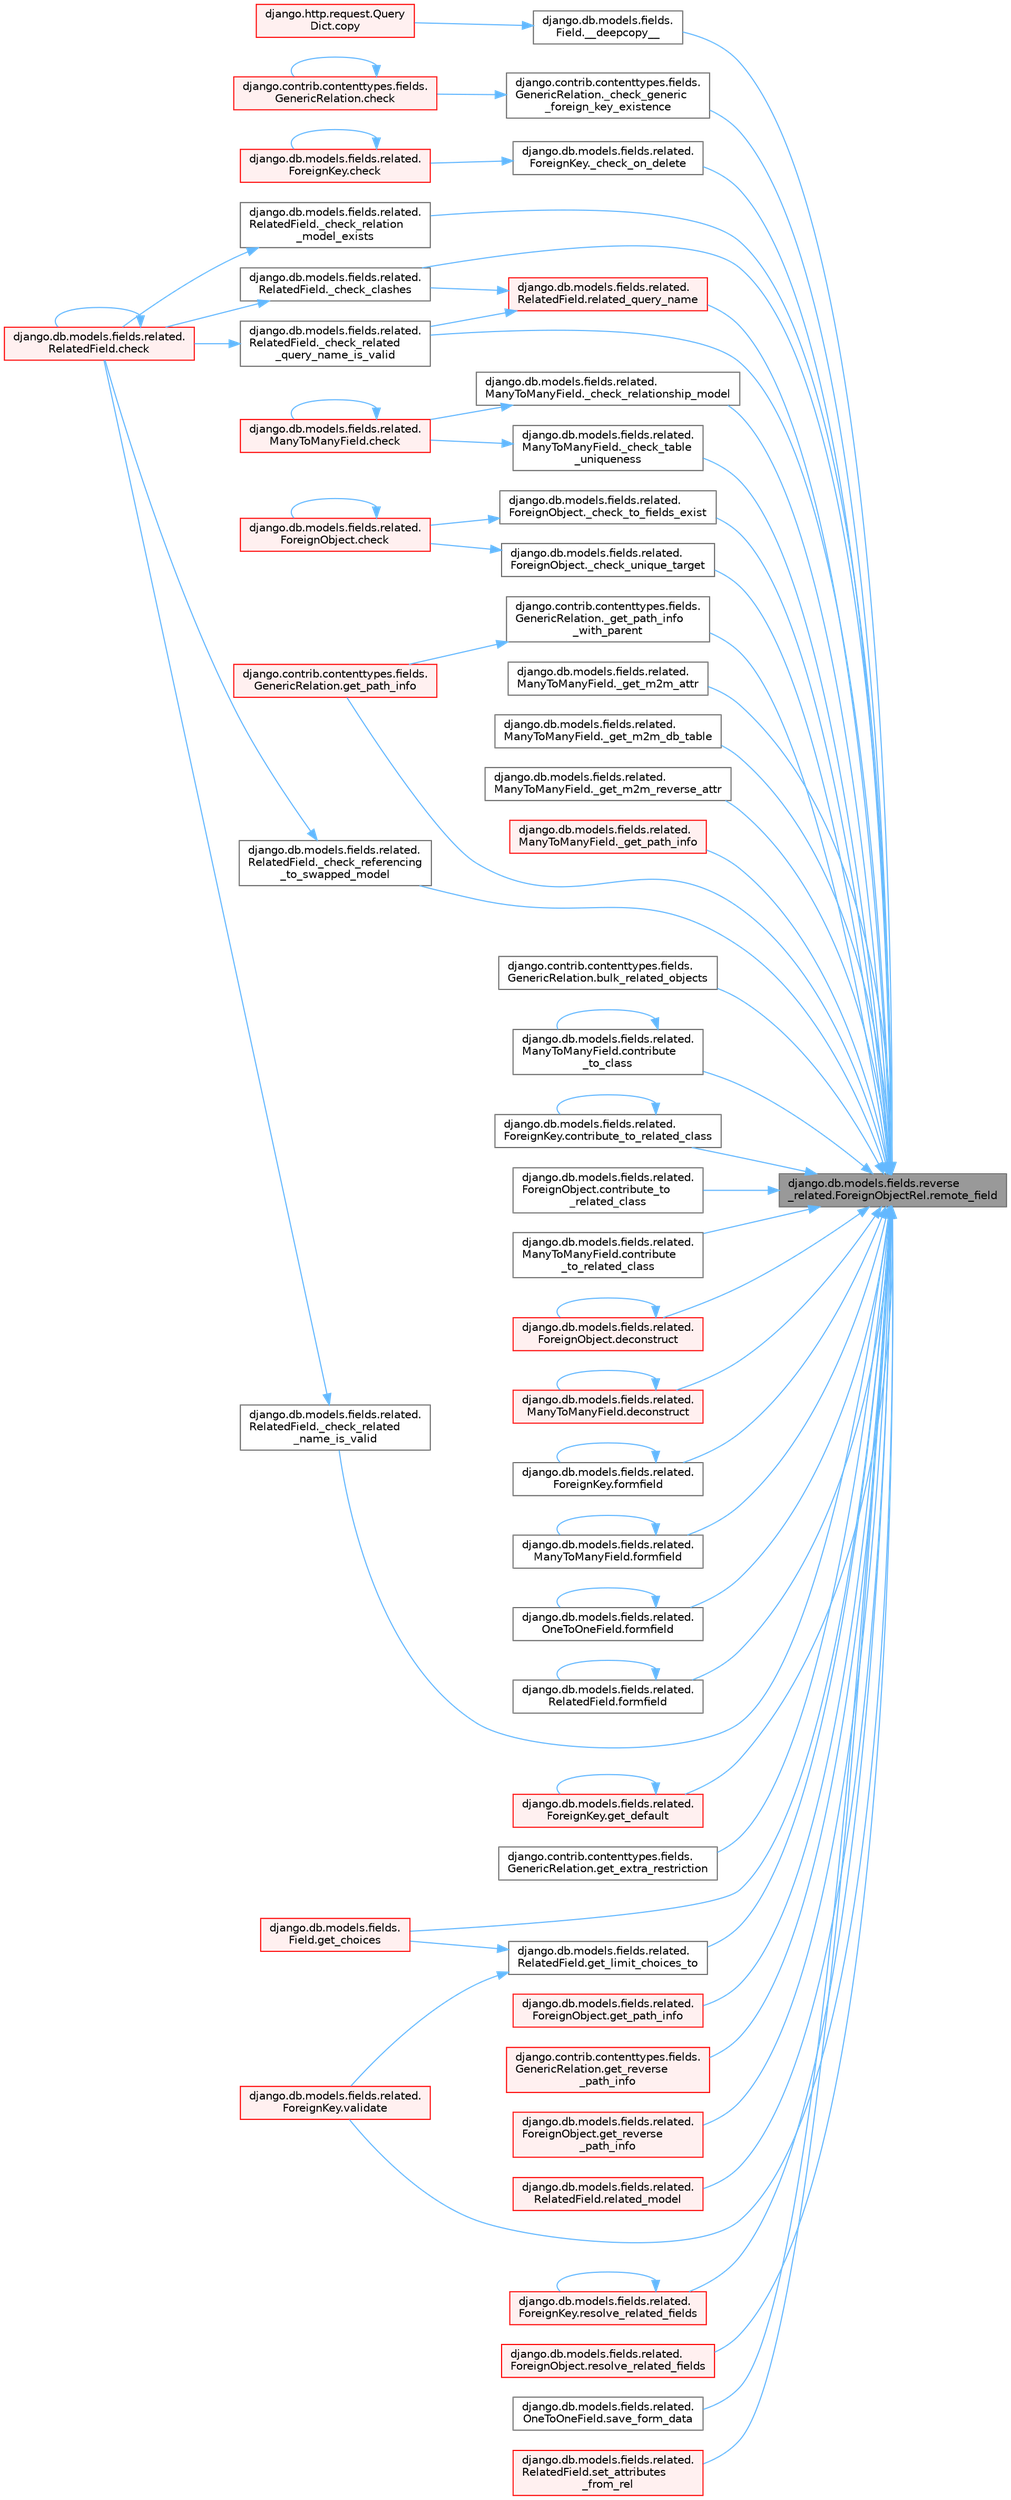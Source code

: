 digraph "django.db.models.fields.reverse_related.ForeignObjectRel.remote_field"
{
 // LATEX_PDF_SIZE
  bgcolor="transparent";
  edge [fontname=Helvetica,fontsize=10,labelfontname=Helvetica,labelfontsize=10];
  node [fontname=Helvetica,fontsize=10,shape=box,height=0.2,width=0.4];
  rankdir="RL";
  Node1 [id="Node000001",label="django.db.models.fields.reverse\l_related.ForeignObjectRel.remote_field",height=0.2,width=0.4,color="gray40", fillcolor="grey60", style="filled", fontcolor="black",tooltip=" "];
  Node1 -> Node2 [id="edge1_Node000001_Node000002",dir="back",color="steelblue1",style="solid",tooltip=" "];
  Node2 [id="Node000002",label="django.db.models.fields.\lField.__deepcopy__",height=0.2,width=0.4,color="grey40", fillcolor="white", style="filled",URL="$classdjango_1_1db_1_1models_1_1fields_1_1_field.html#a3444baf9460d569ac3125638abcc50bd",tooltip=" "];
  Node2 -> Node3 [id="edge2_Node000002_Node000003",dir="back",color="steelblue1",style="solid",tooltip=" "];
  Node3 [id="Node000003",label="django.http.request.Query\lDict.copy",height=0.2,width=0.4,color="red", fillcolor="#FFF0F0", style="filled",URL="$classdjango_1_1http_1_1request_1_1_query_dict.html#ada9e4956e62868c5587b9ffde7b358b5",tooltip=" "];
  Node1 -> Node1112 [id="edge3_Node000001_Node001112",dir="back",color="steelblue1",style="solid",tooltip=" "];
  Node1112 [id="Node001112",label="django.db.models.fields.related.\lRelatedField._check_clashes",height=0.2,width=0.4,color="grey40", fillcolor="white", style="filled",URL="$classdjango_1_1db_1_1models_1_1fields_1_1related_1_1_related_field.html#ac4abb06fa874e01ce7efabf0208c527e",tooltip=" "];
  Node1112 -> Node1113 [id="edge4_Node001112_Node001113",dir="back",color="steelblue1",style="solid",tooltip=" "];
  Node1113 [id="Node001113",label="django.db.models.fields.related.\lRelatedField.check",height=0.2,width=0.4,color="red", fillcolor="#FFF0F0", style="filled",URL="$classdjango_1_1db_1_1models_1_1fields_1_1related_1_1_related_field.html#a0a6b770cf843d11a02a7eb2ed80bc434",tooltip=" "];
  Node1113 -> Node1113 [id="edge5_Node001113_Node001113",dir="back",color="steelblue1",style="solid",tooltip=" "];
  Node1 -> Node3126 [id="edge6_Node000001_Node003126",dir="back",color="steelblue1",style="solid",tooltip=" "];
  Node3126 [id="Node003126",label="django.contrib.contenttypes.fields.\lGenericRelation._check_generic\l_foreign_key_existence",height=0.2,width=0.4,color="grey40", fillcolor="white", style="filled",URL="$classdjango_1_1contrib_1_1contenttypes_1_1fields_1_1_generic_relation.html#ae86e5b5a259639e2420658af6fae1417",tooltip=" "];
  Node3126 -> Node3127 [id="edge7_Node003126_Node003127",dir="back",color="steelblue1",style="solid",tooltip=" "];
  Node3127 [id="Node003127",label="django.contrib.contenttypes.fields.\lGenericRelation.check",height=0.2,width=0.4,color="red", fillcolor="#FFF0F0", style="filled",URL="$classdjango_1_1contrib_1_1contenttypes_1_1fields_1_1_generic_relation.html#a45d009ec3d4930825210c7ec1bc16cac",tooltip=" "];
  Node3127 -> Node3127 [id="edge8_Node003127_Node003127",dir="back",color="steelblue1",style="solid",tooltip=" "];
  Node1 -> Node3128 [id="edge9_Node000001_Node003128",dir="back",color="steelblue1",style="solid",tooltip=" "];
  Node3128 [id="Node003128",label="django.db.models.fields.related.\lForeignKey._check_on_delete",height=0.2,width=0.4,color="grey40", fillcolor="white", style="filled",URL="$classdjango_1_1db_1_1models_1_1fields_1_1related_1_1_foreign_key.html#a7fb840d07e7dc804973582060e979041",tooltip=" "];
  Node3128 -> Node3129 [id="edge10_Node003128_Node003129",dir="back",color="steelblue1",style="solid",tooltip=" "];
  Node3129 [id="Node003129",label="django.db.models.fields.related.\lForeignKey.check",height=0.2,width=0.4,color="red", fillcolor="#FFF0F0", style="filled",URL="$classdjango_1_1db_1_1models_1_1fields_1_1related_1_1_foreign_key.html#a4f1f9779dfed8a2ecc2ef8e7c763ac2e",tooltip=" "];
  Node3129 -> Node3129 [id="edge11_Node003129_Node003129",dir="back",color="steelblue1",style="solid",tooltip=" "];
  Node1 -> Node3130 [id="edge12_Node000001_Node003130",dir="back",color="steelblue1",style="solid",tooltip=" "];
  Node3130 [id="Node003130",label="django.db.models.fields.related.\lRelatedField._check_referencing\l_to_swapped_model",height=0.2,width=0.4,color="grey40", fillcolor="white", style="filled",URL="$classdjango_1_1db_1_1models_1_1fields_1_1related_1_1_related_field.html#abc8c8bb4c3be8121ecd448574b5dfd3e",tooltip=" "];
  Node3130 -> Node1113 [id="edge13_Node003130_Node001113",dir="back",color="steelblue1",style="solid",tooltip=" "];
  Node1 -> Node3131 [id="edge14_Node000001_Node003131",dir="back",color="steelblue1",style="solid",tooltip=" "];
  Node3131 [id="Node003131",label="django.db.models.fields.related.\lRelatedField._check_related\l_name_is_valid",height=0.2,width=0.4,color="grey40", fillcolor="white", style="filled",URL="$classdjango_1_1db_1_1models_1_1fields_1_1related_1_1_related_field.html#a05485d59bb3f587f840f7e67f31c89e7",tooltip=" "];
  Node3131 -> Node1113 [id="edge15_Node003131_Node001113",dir="back",color="steelblue1",style="solid",tooltip=" "];
  Node1 -> Node3132 [id="edge16_Node000001_Node003132",dir="back",color="steelblue1",style="solid",tooltip=" "];
  Node3132 [id="Node003132",label="django.db.models.fields.related.\lRelatedField._check_related\l_query_name_is_valid",height=0.2,width=0.4,color="grey40", fillcolor="white", style="filled",URL="$classdjango_1_1db_1_1models_1_1fields_1_1related_1_1_related_field.html#af83ee86288ab41e27d1f83987fbd63ed",tooltip=" "];
  Node3132 -> Node1113 [id="edge17_Node003132_Node001113",dir="back",color="steelblue1",style="solid",tooltip=" "];
  Node1 -> Node3133 [id="edge18_Node000001_Node003133",dir="back",color="steelblue1",style="solid",tooltip=" "];
  Node3133 [id="Node003133",label="django.db.models.fields.related.\lRelatedField._check_relation\l_model_exists",height=0.2,width=0.4,color="grey40", fillcolor="white", style="filled",URL="$classdjango_1_1db_1_1models_1_1fields_1_1related_1_1_related_field.html#ae2bbc5164c165a9314355966ec65df01",tooltip=" "];
  Node3133 -> Node1113 [id="edge19_Node003133_Node001113",dir="back",color="steelblue1",style="solid",tooltip=" "];
  Node1 -> Node3134 [id="edge20_Node000001_Node003134",dir="back",color="steelblue1",style="solid",tooltip=" "];
  Node3134 [id="Node003134",label="django.db.models.fields.related.\lManyToManyField._check_relationship_model",height=0.2,width=0.4,color="grey40", fillcolor="white", style="filled",URL="$classdjango_1_1db_1_1models_1_1fields_1_1related_1_1_many_to_many_field.html#a9963fd11f338d5e3cdb78937e25670cb",tooltip=" "];
  Node3134 -> Node3135 [id="edge21_Node003134_Node003135",dir="back",color="steelblue1",style="solid",tooltip=" "];
  Node3135 [id="Node003135",label="django.db.models.fields.related.\lManyToManyField.check",height=0.2,width=0.4,color="red", fillcolor="#FFF0F0", style="filled",URL="$classdjango_1_1db_1_1models_1_1fields_1_1related_1_1_many_to_many_field.html#a27fb55abc0248b438349aaff84762a70",tooltip=" "];
  Node3135 -> Node3135 [id="edge22_Node003135_Node003135",dir="back",color="steelblue1",style="solid",tooltip=" "];
  Node1 -> Node3136 [id="edge23_Node000001_Node003136",dir="back",color="steelblue1",style="solid",tooltip=" "];
  Node3136 [id="Node003136",label="django.db.models.fields.related.\lManyToManyField._check_table\l_uniqueness",height=0.2,width=0.4,color="grey40", fillcolor="white", style="filled",URL="$classdjango_1_1db_1_1models_1_1fields_1_1related_1_1_many_to_many_field.html#a21c45e9c69b5e9aa64c9186c4ad4e616",tooltip=" "];
  Node3136 -> Node3135 [id="edge24_Node003136_Node003135",dir="back",color="steelblue1",style="solid",tooltip=" "];
  Node1 -> Node3137 [id="edge25_Node000001_Node003137",dir="back",color="steelblue1",style="solid",tooltip=" "];
  Node3137 [id="Node003137",label="django.db.models.fields.related.\lForeignObject._check_to_fields_exist",height=0.2,width=0.4,color="grey40", fillcolor="white", style="filled",URL="$classdjango_1_1db_1_1models_1_1fields_1_1related_1_1_foreign_object.html#a92a69583043599c1ede8bfc7201d5d57",tooltip=" "];
  Node3137 -> Node3138 [id="edge26_Node003137_Node003138",dir="back",color="steelblue1",style="solid",tooltip=" "];
  Node3138 [id="Node003138",label="django.db.models.fields.related.\lForeignObject.check",height=0.2,width=0.4,color="red", fillcolor="#FFF0F0", style="filled",URL="$classdjango_1_1db_1_1models_1_1fields_1_1related_1_1_foreign_object.html#a3f86b34db6a0c837940fd06a738f8874",tooltip=" "];
  Node3138 -> Node3138 [id="edge27_Node003138_Node003138",dir="back",color="steelblue1",style="solid",tooltip=" "];
  Node1 -> Node3139 [id="edge28_Node000001_Node003139",dir="back",color="steelblue1",style="solid",tooltip=" "];
  Node3139 [id="Node003139",label="django.db.models.fields.related.\lForeignObject._check_unique_target",height=0.2,width=0.4,color="grey40", fillcolor="white", style="filled",URL="$classdjango_1_1db_1_1models_1_1fields_1_1related_1_1_foreign_object.html#a4ed492942d8b8e2da8d7e9e49f7726e2",tooltip=" "];
  Node3139 -> Node3138 [id="edge29_Node003139_Node003138",dir="back",color="steelblue1",style="solid",tooltip=" "];
  Node1 -> Node3140 [id="edge30_Node000001_Node003140",dir="back",color="steelblue1",style="solid",tooltip=" "];
  Node3140 [id="Node003140",label="django.db.models.fields.related.\lManyToManyField._get_m2m_attr",height=0.2,width=0.4,color="grey40", fillcolor="white", style="filled",URL="$classdjango_1_1db_1_1models_1_1fields_1_1related_1_1_many_to_many_field.html#a4de1f58923c9020a22c73ab0a1fa492c",tooltip=" "];
  Node1 -> Node1145 [id="edge31_Node000001_Node001145",dir="back",color="steelblue1",style="solid",tooltip=" "];
  Node1145 [id="Node001145",label="django.db.models.fields.related.\lManyToManyField._get_m2m_db_table",height=0.2,width=0.4,color="grey40", fillcolor="white", style="filled",URL="$classdjango_1_1db_1_1models_1_1fields_1_1related_1_1_many_to_many_field.html#a42f5a47afc05fcba3b8eaef3c3006a4f",tooltip=" "];
  Node1 -> Node3141 [id="edge32_Node000001_Node003141",dir="back",color="steelblue1",style="solid",tooltip=" "];
  Node3141 [id="Node003141",label="django.db.models.fields.related.\lManyToManyField._get_m2m_reverse_attr",height=0.2,width=0.4,color="grey40", fillcolor="white", style="filled",URL="$classdjango_1_1db_1_1models_1_1fields_1_1related_1_1_many_to_many_field.html#a8d29ca96ca2c3e44a2e81ce900a8e52d",tooltip=" "];
  Node1 -> Node3142 [id="edge33_Node000001_Node003142",dir="back",color="steelblue1",style="solid",tooltip=" "];
  Node3142 [id="Node003142",label="django.db.models.fields.related.\lManyToManyField._get_path_info",height=0.2,width=0.4,color="red", fillcolor="#FFF0F0", style="filled",URL="$classdjango_1_1db_1_1models_1_1fields_1_1related_1_1_many_to_many_field.html#a926f2fb55e7b6c0d0a8a6572a7a1fb8a",tooltip=" "];
  Node1 -> Node3147 [id="edge34_Node000001_Node003147",dir="back",color="steelblue1",style="solid",tooltip=" "];
  Node3147 [id="Node003147",label="django.contrib.contenttypes.fields.\lGenericRelation._get_path_info\l_with_parent",height=0.2,width=0.4,color="grey40", fillcolor="white", style="filled",URL="$classdjango_1_1contrib_1_1contenttypes_1_1fields_1_1_generic_relation.html#ae1507e95e4a4a7250861ac16b494d482",tooltip=" "];
  Node3147 -> Node3148 [id="edge35_Node003147_Node003148",dir="back",color="steelblue1",style="solid",tooltip=" "];
  Node3148 [id="Node003148",label="django.contrib.contenttypes.fields.\lGenericRelation.get_path_info",height=0.2,width=0.4,color="red", fillcolor="#FFF0F0", style="filled",URL="$classdjango_1_1contrib_1_1contenttypes_1_1fields_1_1_generic_relation.html#ab2745e89e1c5fe9293be0d4d0c081e9c",tooltip=" "];
  Node1 -> Node3149 [id="edge36_Node000001_Node003149",dir="back",color="steelblue1",style="solid",tooltip=" "];
  Node3149 [id="Node003149",label="django.contrib.contenttypes.fields.\lGenericRelation.bulk_related_objects",height=0.2,width=0.4,color="grey40", fillcolor="white", style="filled",URL="$classdjango_1_1contrib_1_1contenttypes_1_1fields_1_1_generic_relation.html#ace31484b789cbe0b07472551a42469bc",tooltip=" "];
  Node1 -> Node3150 [id="edge37_Node000001_Node003150",dir="back",color="steelblue1",style="solid",tooltip=" "];
  Node3150 [id="Node003150",label="django.db.models.fields.related.\lManyToManyField.contribute\l_to_class",height=0.2,width=0.4,color="grey40", fillcolor="white", style="filled",URL="$classdjango_1_1db_1_1models_1_1fields_1_1related_1_1_many_to_many_field.html#a37a20190260523ec4507cbed4858955e",tooltip=" "];
  Node3150 -> Node3150 [id="edge38_Node003150_Node003150",dir="back",color="steelblue1",style="solid",tooltip=" "];
  Node1 -> Node3151 [id="edge39_Node000001_Node003151",dir="back",color="steelblue1",style="solid",tooltip=" "];
  Node3151 [id="Node003151",label="django.db.models.fields.related.\lForeignKey.contribute_to_related_class",height=0.2,width=0.4,color="grey40", fillcolor="white", style="filled",URL="$classdjango_1_1db_1_1models_1_1fields_1_1related_1_1_foreign_key.html#a08ec9f0fb8fb51eab4702cd8d7686f21",tooltip=" "];
  Node3151 -> Node3151 [id="edge40_Node003151_Node003151",dir="back",color="steelblue1",style="solid",tooltip=" "];
  Node1 -> Node3152 [id="edge41_Node000001_Node003152",dir="back",color="steelblue1",style="solid",tooltip=" "];
  Node3152 [id="Node003152",label="django.db.models.fields.related.\lForeignObject.contribute_to\l_related_class",height=0.2,width=0.4,color="grey40", fillcolor="white", style="filled",URL="$classdjango_1_1db_1_1models_1_1fields_1_1related_1_1_foreign_object.html#afaad120b3975b6d55e1765a013a538d5",tooltip=" "];
  Node1 -> Node3153 [id="edge42_Node000001_Node003153",dir="back",color="steelblue1",style="solid",tooltip=" "];
  Node3153 [id="Node003153",label="django.db.models.fields.related.\lManyToManyField.contribute\l_to_related_class",height=0.2,width=0.4,color="grey40", fillcolor="white", style="filled",URL="$classdjango_1_1db_1_1models_1_1fields_1_1related_1_1_many_to_many_field.html#a16e37aba3ce56d1c5c62855a07c501a2",tooltip=" "];
  Node1 -> Node3154 [id="edge43_Node000001_Node003154",dir="back",color="steelblue1",style="solid",tooltip=" "];
  Node3154 [id="Node003154",label="django.db.models.fields.related.\lForeignObject.deconstruct",height=0.2,width=0.4,color="red", fillcolor="#FFF0F0", style="filled",URL="$classdjango_1_1db_1_1models_1_1fields_1_1related_1_1_foreign_object.html#aef032fdab3a63bf21efb229af805c155",tooltip=" "];
  Node3154 -> Node3154 [id="edge44_Node003154_Node003154",dir="back",color="steelblue1",style="solid",tooltip=" "];
  Node1 -> Node3155 [id="edge45_Node000001_Node003155",dir="back",color="steelblue1",style="solid",tooltip=" "];
  Node3155 [id="Node003155",label="django.db.models.fields.related.\lManyToManyField.deconstruct",height=0.2,width=0.4,color="red", fillcolor="#FFF0F0", style="filled",URL="$classdjango_1_1db_1_1models_1_1fields_1_1related_1_1_many_to_many_field.html#a21c8a771868d0cc57e46b4ca75233174",tooltip=" "];
  Node3155 -> Node3155 [id="edge46_Node003155_Node003155",dir="back",color="steelblue1",style="solid",tooltip=" "];
  Node1 -> Node1783 [id="edge47_Node000001_Node001783",dir="back",color="steelblue1",style="solid",tooltip=" "];
  Node1783 [id="Node001783",label="django.db.models.fields.related.\lForeignKey.formfield",height=0.2,width=0.4,color="grey40", fillcolor="white", style="filled",URL="$classdjango_1_1db_1_1models_1_1fields_1_1related_1_1_foreign_key.html#aee52b0cfc44bae4040c2317506ee5e9b",tooltip=" "];
  Node1783 -> Node1783 [id="edge48_Node001783_Node001783",dir="back",color="steelblue1",style="solid",tooltip=" "];
  Node1 -> Node3156 [id="edge49_Node000001_Node003156",dir="back",color="steelblue1",style="solid",tooltip=" "];
  Node3156 [id="Node003156",label="django.db.models.fields.related.\lManyToManyField.formfield",height=0.2,width=0.4,color="grey40", fillcolor="white", style="filled",URL="$classdjango_1_1db_1_1models_1_1fields_1_1related_1_1_many_to_many_field.html#ac9f22fa8456326ce16eee06d25f86fea",tooltip=" "];
  Node3156 -> Node3156 [id="edge50_Node003156_Node003156",dir="back",color="steelblue1",style="solid",tooltip=" "];
  Node1 -> Node3157 [id="edge51_Node000001_Node003157",dir="back",color="steelblue1",style="solid",tooltip=" "];
  Node3157 [id="Node003157",label="django.db.models.fields.related.\lOneToOneField.formfield",height=0.2,width=0.4,color="grey40", fillcolor="white", style="filled",URL="$classdjango_1_1db_1_1models_1_1fields_1_1related_1_1_one_to_one_field.html#a64e389b7d914aae2652fd1ae87dfbd59",tooltip=" "];
  Node3157 -> Node3157 [id="edge52_Node003157_Node003157",dir="back",color="steelblue1",style="solid",tooltip=" "];
  Node1 -> Node3158 [id="edge53_Node000001_Node003158",dir="back",color="steelblue1",style="solid",tooltip=" "];
  Node3158 [id="Node003158",label="django.db.models.fields.related.\lRelatedField.formfield",height=0.2,width=0.4,color="grey40", fillcolor="white", style="filled",URL="$classdjango_1_1db_1_1models_1_1fields_1_1related_1_1_related_field.html#acd9d97b8f76df65814704377e2d907e0",tooltip=" "];
  Node3158 -> Node3158 [id="edge54_Node003158_Node003158",dir="back",color="steelblue1",style="solid",tooltip=" "];
  Node1 -> Node1921 [id="edge55_Node000001_Node001921",dir="back",color="steelblue1",style="solid",tooltip=" "];
  Node1921 [id="Node001921",label="django.db.models.fields.\lField.get_choices",height=0.2,width=0.4,color="red", fillcolor="#FFF0F0", style="filled",URL="$classdjango_1_1db_1_1models_1_1fields_1_1_field.html#a069330afd09584ac99e33b858b9fddb7",tooltip=" "];
  Node1 -> Node2692 [id="edge56_Node000001_Node002692",dir="back",color="steelblue1",style="solid",tooltip=" "];
  Node2692 [id="Node002692",label="django.db.models.fields.related.\lForeignKey.get_default",height=0.2,width=0.4,color="red", fillcolor="#FFF0F0", style="filled",URL="$classdjango_1_1db_1_1models_1_1fields_1_1related_1_1_foreign_key.html#ae5acaba7c9c6c2b46a8ccae9d760d247",tooltip=" "];
  Node2692 -> Node2692 [id="edge57_Node002692_Node002692",dir="back",color="steelblue1",style="solid",tooltip=" "];
  Node1 -> Node3159 [id="edge58_Node000001_Node003159",dir="back",color="steelblue1",style="solid",tooltip=" "];
  Node3159 [id="Node003159",label="django.contrib.contenttypes.fields.\lGenericRelation.get_extra_restriction",height=0.2,width=0.4,color="grey40", fillcolor="white", style="filled",URL="$classdjango_1_1contrib_1_1contenttypes_1_1fields_1_1_generic_relation.html#a7740a6616f7e524ebb95975acaf5d3a6",tooltip=" "];
  Node1 -> Node3160 [id="edge59_Node000001_Node003160",dir="back",color="steelblue1",style="solid",tooltip=" "];
  Node3160 [id="Node003160",label="django.db.models.fields.related.\lRelatedField.get_limit_choices_to",height=0.2,width=0.4,color="grey40", fillcolor="white", style="filled",URL="$classdjango_1_1db_1_1models_1_1fields_1_1related_1_1_related_field.html#a6ef8aa2484ad014166ff1553a5b7419a",tooltip=" "];
  Node3160 -> Node1921 [id="edge60_Node003160_Node001921",dir="back",color="steelblue1",style="solid",tooltip=" "];
  Node3160 -> Node3161 [id="edge61_Node003160_Node003161",dir="back",color="steelblue1",style="solid",tooltip=" "];
  Node3161 [id="Node003161",label="django.db.models.fields.related.\lForeignKey.validate",height=0.2,width=0.4,color="red", fillcolor="#FFF0F0", style="filled",URL="$classdjango_1_1db_1_1models_1_1fields_1_1related_1_1_foreign_key.html#a049bab1ab3913e45a2117801bc4ea886",tooltip=" "];
  Node1 -> Node3148 [id="edge62_Node000001_Node003148",dir="back",color="steelblue1",style="solid",tooltip=" "];
  Node1 -> Node3162 [id="edge63_Node000001_Node003162",dir="back",color="steelblue1",style="solid",tooltip=" "];
  Node3162 [id="Node003162",label="django.db.models.fields.related.\lForeignObject.get_path_info",height=0.2,width=0.4,color="red", fillcolor="#FFF0F0", style="filled",URL="$classdjango_1_1db_1_1models_1_1fields_1_1related_1_1_foreign_object.html#ae8b2304b4814473492f1c086d66d35b4",tooltip=" "];
  Node1 -> Node3163 [id="edge64_Node000001_Node003163",dir="back",color="steelblue1",style="solid",tooltip=" "];
  Node3163 [id="Node003163",label="django.contrib.contenttypes.fields.\lGenericRelation.get_reverse\l_path_info",height=0.2,width=0.4,color="red", fillcolor="#FFF0F0", style="filled",URL="$classdjango_1_1contrib_1_1contenttypes_1_1fields_1_1_generic_relation.html#a5ed6baa639e9090f748ace528aa40073",tooltip=" "];
  Node1 -> Node3164 [id="edge65_Node000001_Node003164",dir="back",color="steelblue1",style="solid",tooltip=" "];
  Node3164 [id="Node003164",label="django.db.models.fields.related.\lForeignObject.get_reverse\l_path_info",height=0.2,width=0.4,color="red", fillcolor="#FFF0F0", style="filled",URL="$classdjango_1_1db_1_1models_1_1fields_1_1related_1_1_foreign_object.html#a808eea4a28b713dfdea0daef905dd2ab",tooltip=" "];
  Node1 -> Node3165 [id="edge66_Node000001_Node003165",dir="back",color="steelblue1",style="solid",tooltip=" "];
  Node3165 [id="Node003165",label="django.db.models.fields.related.\lRelatedField.related_model",height=0.2,width=0.4,color="red", fillcolor="#FFF0F0", style="filled",URL="$classdjango_1_1db_1_1models_1_1fields_1_1related_1_1_related_field.html#a8e90b7791fec1debd6c4438140f4fab5",tooltip=" "];
  Node1 -> Node3166 [id="edge67_Node000001_Node003166",dir="back",color="steelblue1",style="solid",tooltip=" "];
  Node3166 [id="Node003166",label="django.db.models.fields.related.\lRelatedField.related_query_name",height=0.2,width=0.4,color="red", fillcolor="#FFF0F0", style="filled",URL="$classdjango_1_1db_1_1models_1_1fields_1_1related_1_1_related_field.html#ad456fc46c403d08b777b8529e9586d72",tooltip=" "];
  Node3166 -> Node1112 [id="edge68_Node003166_Node001112",dir="back",color="steelblue1",style="solid",tooltip=" "];
  Node3166 -> Node3132 [id="edge69_Node003166_Node003132",dir="back",color="steelblue1",style="solid",tooltip=" "];
  Node1 -> Node3167 [id="edge70_Node000001_Node003167",dir="back",color="steelblue1",style="solid",tooltip=" "];
  Node3167 [id="Node003167",label="django.db.models.fields.related.\lForeignKey.resolve_related_fields",height=0.2,width=0.4,color="red", fillcolor="#FFF0F0", style="filled",URL="$classdjango_1_1db_1_1models_1_1fields_1_1related_1_1_foreign_key.html#a5d71807875ae330f9a490594f445d125",tooltip=" "];
  Node3167 -> Node3167 [id="edge71_Node003167_Node003167",dir="back",color="steelblue1",style="solid",tooltip=" "];
  Node1 -> Node3176 [id="edge72_Node000001_Node003176",dir="back",color="steelblue1",style="solid",tooltip=" "];
  Node3176 [id="Node003176",label="django.db.models.fields.related.\lForeignObject.resolve_related_fields",height=0.2,width=0.4,color="red", fillcolor="#FFF0F0", style="filled",URL="$classdjango_1_1db_1_1models_1_1fields_1_1related_1_1_foreign_object.html#a8fa9f18a0fe3eada9e311f455bc0d126",tooltip=" "];
  Node1 -> Node3177 [id="edge73_Node000001_Node003177",dir="back",color="steelblue1",style="solid",tooltip=" "];
  Node3177 [id="Node003177",label="django.db.models.fields.related.\lOneToOneField.save_form_data",height=0.2,width=0.4,color="grey40", fillcolor="white", style="filled",URL="$classdjango_1_1db_1_1models_1_1fields_1_1related_1_1_one_to_one_field.html#a2b2aa031b2d556fea61ba551b8dc7f1e",tooltip=" "];
  Node1 -> Node2306 [id="edge74_Node000001_Node002306",dir="back",color="steelblue1",style="solid",tooltip=" "];
  Node2306 [id="Node002306",label="django.db.models.fields.related.\lRelatedField.set_attributes\l_from_rel",height=0.2,width=0.4,color="red", fillcolor="#FFF0F0", style="filled",URL="$classdjango_1_1db_1_1models_1_1fields_1_1related_1_1_related_field.html#a5c0af9e9b9c8ca34aa5d78921bcf4360",tooltip=" "];
  Node1 -> Node3161 [id="edge75_Node000001_Node003161",dir="back",color="steelblue1",style="solid",tooltip=" "];
}
